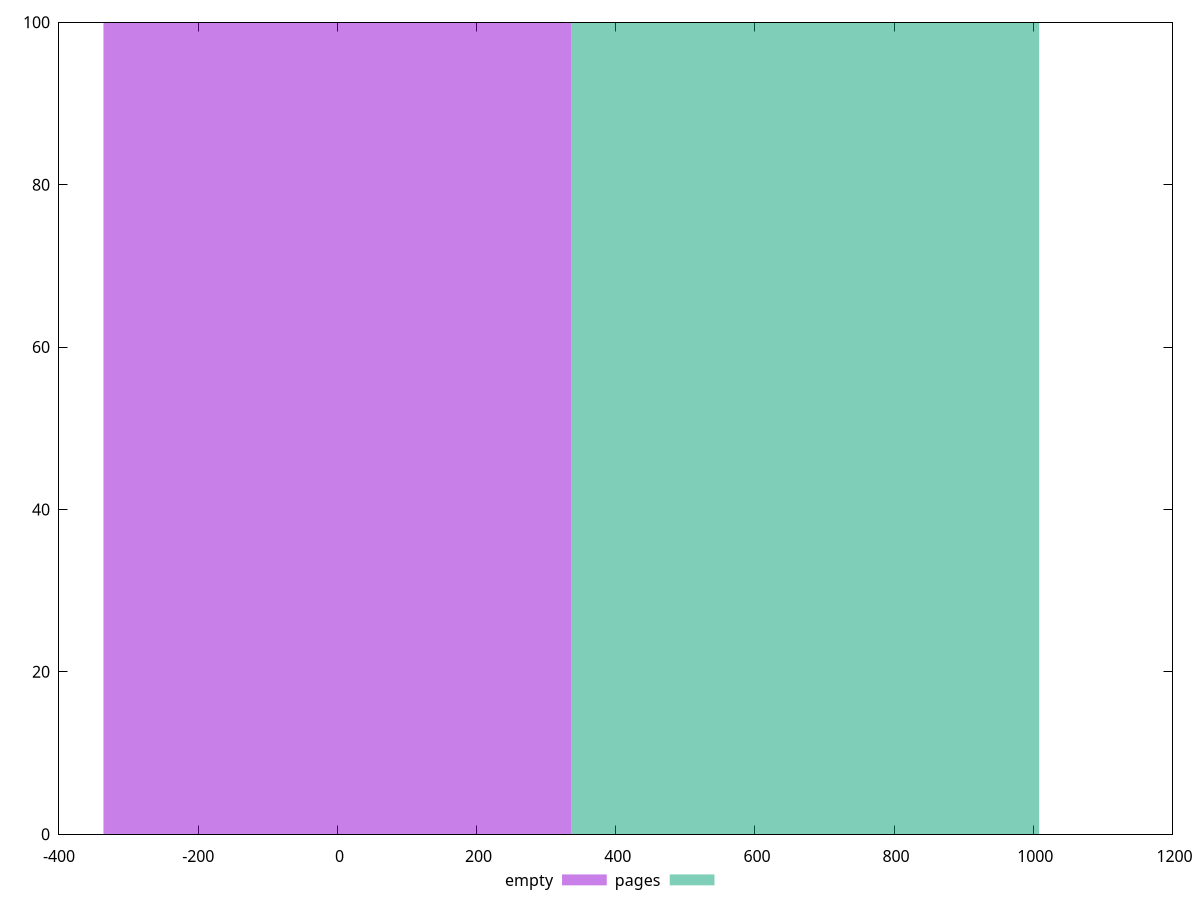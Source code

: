 reset
set terminal svg size 640, 500 enhanced background rgb 'white'
set output "reprap/bootup-time/comparison/histogram/0_vs_1.svg"

$empty <<EOF
0 100
EOF

$pages <<EOF
672.2909336532695 100
EOF

set key outside below
set boxwidth 672.2909336532695
set yrange [0:100]
set style fill transparent solid 0.5 noborder

plot \
  $empty title "empty" with boxes, \
  $pages title "pages" with boxes, \


reset